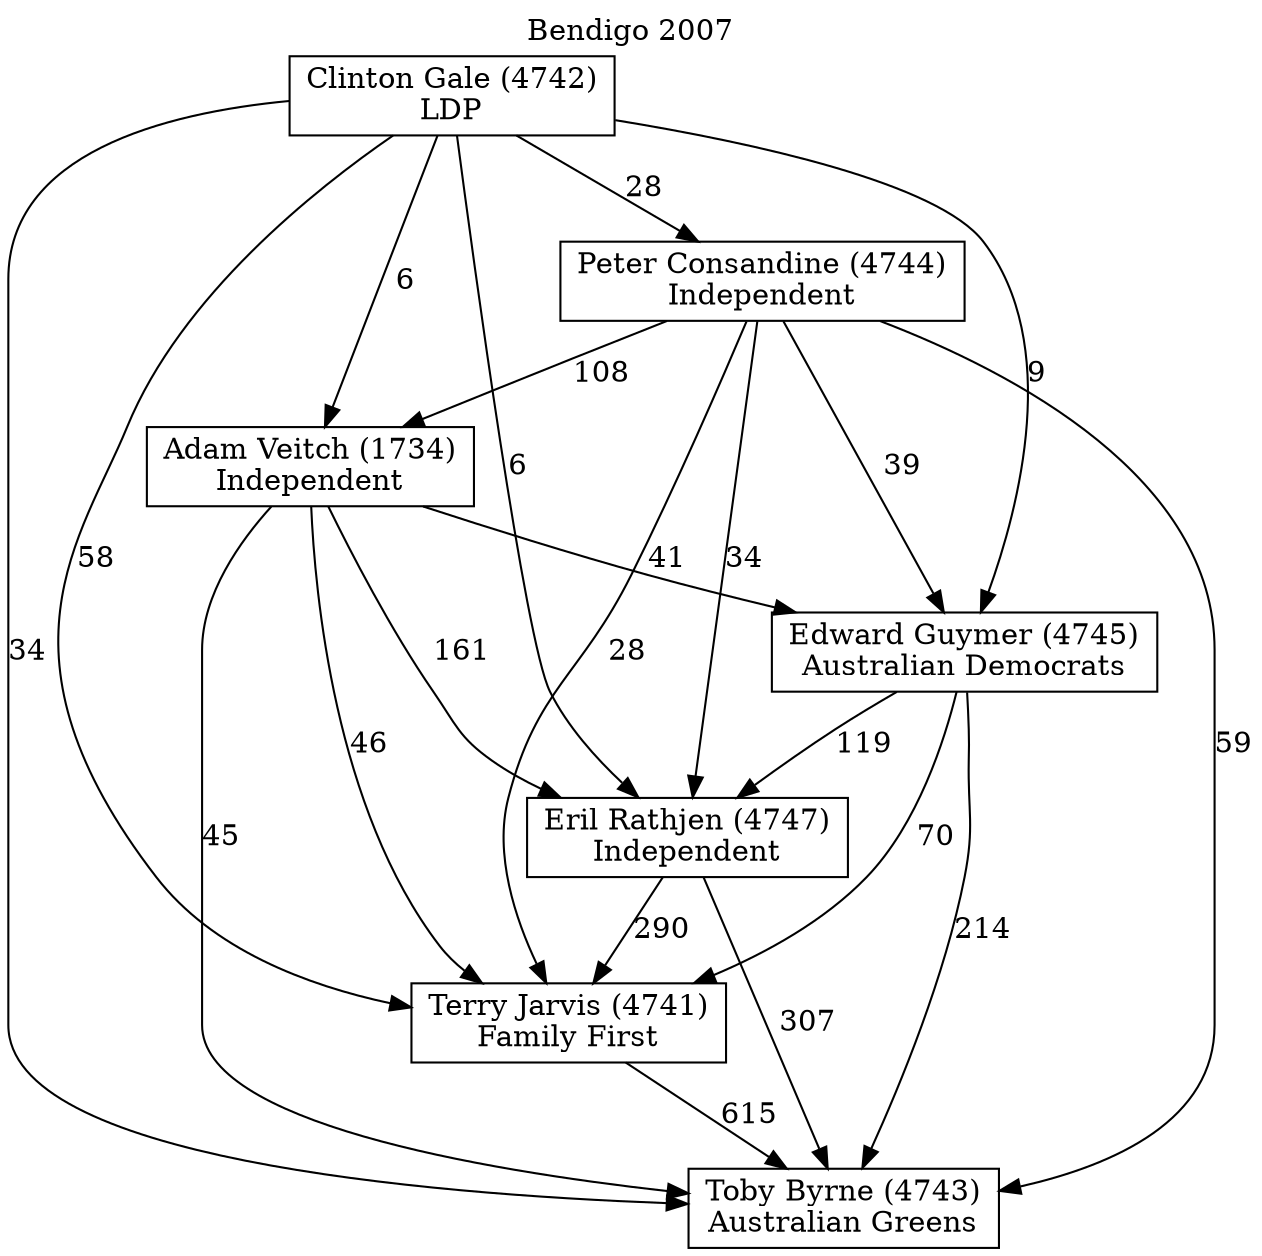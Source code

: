 // House preference flow
digraph "Toby Byrne (4743)_Bendigo_2007" {
	graph [label="Bendigo 2007" labelloc=t mclimit=10]
	node [shape=box]
	"Adam Veitch (1734)" [label="Adam Veitch (1734)
Independent"]
	"Clinton Gale (4742)" [label="Clinton Gale (4742)
LDP"]
	"Edward Guymer (4745)" [label="Edward Guymer (4745)
Australian Democrats"]
	"Eril Rathjen (4747)" [label="Eril Rathjen (4747)
Independent"]
	"Peter Consandine (4744)" [label="Peter Consandine (4744)
Independent"]
	"Terry Jarvis (4741)" [label="Terry Jarvis (4741)
Family First"]
	"Toby Byrne (4743)" [label="Toby Byrne (4743)
Australian Greens"]
	"Adam Veitch (1734)" -> "Edward Guymer (4745)" [label=41]
	"Adam Veitch (1734)" -> "Eril Rathjen (4747)" [label=161]
	"Adam Veitch (1734)" -> "Terry Jarvis (4741)" [label=46]
	"Adam Veitch (1734)" -> "Toby Byrne (4743)" [label=45]
	"Clinton Gale (4742)" -> "Adam Veitch (1734)" [label=6]
	"Clinton Gale (4742)" -> "Edward Guymer (4745)" [label=9]
	"Clinton Gale (4742)" -> "Eril Rathjen (4747)" [label=6]
	"Clinton Gale (4742)" -> "Peter Consandine (4744)" [label=28]
	"Clinton Gale (4742)" -> "Terry Jarvis (4741)" [label=58]
	"Clinton Gale (4742)" -> "Toby Byrne (4743)" [label=34]
	"Edward Guymer (4745)" -> "Eril Rathjen (4747)" [label=119]
	"Edward Guymer (4745)" -> "Terry Jarvis (4741)" [label=70]
	"Edward Guymer (4745)" -> "Toby Byrne (4743)" [label=214]
	"Eril Rathjen (4747)" -> "Terry Jarvis (4741)" [label=290]
	"Eril Rathjen (4747)" -> "Toby Byrne (4743)" [label=307]
	"Peter Consandine (4744)" -> "Adam Veitch (1734)" [label=108]
	"Peter Consandine (4744)" -> "Edward Guymer (4745)" [label=39]
	"Peter Consandine (4744)" -> "Eril Rathjen (4747)" [label=34]
	"Peter Consandine (4744)" -> "Terry Jarvis (4741)" [label=28]
	"Peter Consandine (4744)" -> "Toby Byrne (4743)" [label=59]
	"Terry Jarvis (4741)" -> "Toby Byrne (4743)" [label=615]
}
